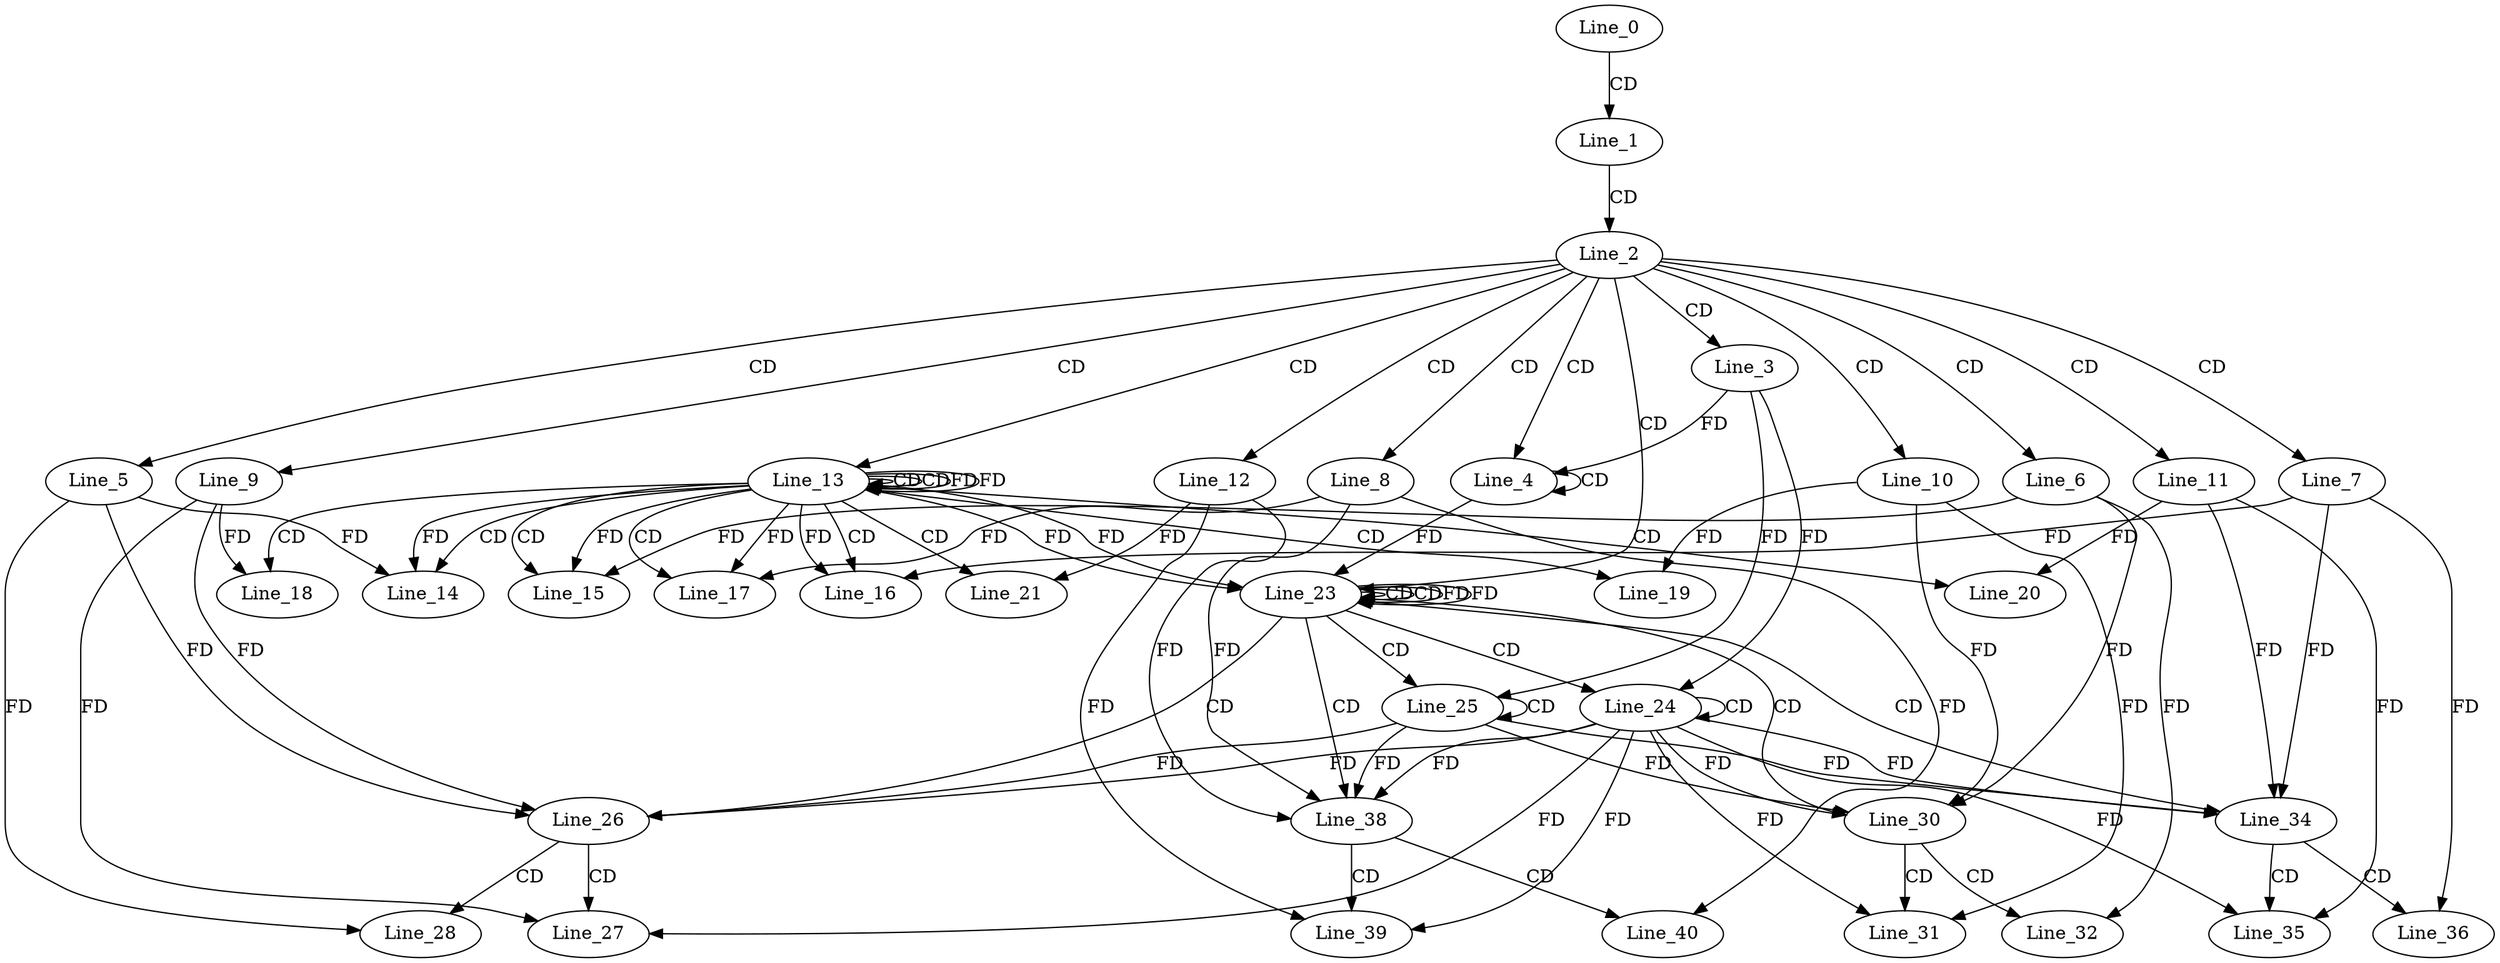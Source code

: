 digraph G {
  Line_0;
  Line_1;
  Line_2;
  Line_3;
  Line_4;
  Line_4;
  Line_5;
  Line_6;
  Line_7;
  Line_8;
  Line_9;
  Line_10;
  Line_11;
  Line_12;
  Line_13;
  Line_13;
  Line_13;
  Line_14;
  Line_15;
  Line_16;
  Line_17;
  Line_18;
  Line_19;
  Line_20;
  Line_21;
  Line_23;
  Line_23;
  Line_23;
  Line_24;
  Line_24;
  Line_25;
  Line_25;
  Line_26;
  Line_26;
  Line_26;
  Line_27;
  Line_28;
  Line_30;
  Line_30;
  Line_30;
  Line_31;
  Line_32;
  Line_34;
  Line_34;
  Line_34;
  Line_35;
  Line_36;
  Line_38;
  Line_38;
  Line_38;
  Line_39;
  Line_40;
  Line_0 -> Line_1 [ label="CD" ];
  Line_1 -> Line_2 [ label="CD" ];
  Line_2 -> Line_3 [ label="CD" ];
  Line_2 -> Line_4 [ label="CD" ];
  Line_4 -> Line_4 [ label="CD" ];
  Line_3 -> Line_4 [ label="FD" ];
  Line_2 -> Line_5 [ label="CD" ];
  Line_2 -> Line_6 [ label="CD" ];
  Line_2 -> Line_7 [ label="CD" ];
  Line_2 -> Line_8 [ label="CD" ];
  Line_2 -> Line_9 [ label="CD" ];
  Line_2 -> Line_10 [ label="CD" ];
  Line_2 -> Line_11 [ label="CD" ];
  Line_2 -> Line_12 [ label="CD" ];
  Line_2 -> Line_13 [ label="CD" ];
  Line_13 -> Line_13 [ label="CD" ];
  Line_13 -> Line_13 [ label="CD" ];
  Line_13 -> Line_13 [ label="FD" ];
  Line_13 -> Line_14 [ label="CD" ];
  Line_5 -> Line_14 [ label="FD" ];
  Line_13 -> Line_14 [ label="FD" ];
  Line_13 -> Line_15 [ label="CD" ];
  Line_6 -> Line_15 [ label="FD" ];
  Line_13 -> Line_15 [ label="FD" ];
  Line_13 -> Line_16 [ label="CD" ];
  Line_7 -> Line_16 [ label="FD" ];
  Line_13 -> Line_16 [ label="FD" ];
  Line_13 -> Line_17 [ label="CD" ];
  Line_8 -> Line_17 [ label="FD" ];
  Line_13 -> Line_17 [ label="FD" ];
  Line_13 -> Line_18 [ label="CD" ];
  Line_9 -> Line_18 [ label="FD" ];
  Line_13 -> Line_19 [ label="CD" ];
  Line_10 -> Line_19 [ label="FD" ];
  Line_13 -> Line_20 [ label="CD" ];
  Line_11 -> Line_20 [ label="FD" ];
  Line_13 -> Line_21 [ label="CD" ];
  Line_12 -> Line_21 [ label="FD" ];
  Line_2 -> Line_23 [ label="CD" ];
  Line_23 -> Line_23 [ label="CD" ];
  Line_13 -> Line_23 [ label="FD" ];
  Line_4 -> Line_23 [ label="FD" ];
  Line_23 -> Line_23 [ label="CD" ];
  Line_23 -> Line_23 [ label="FD" ];
  Line_13 -> Line_23 [ label="FD" ];
  Line_23 -> Line_24 [ label="CD" ];
  Line_24 -> Line_24 [ label="CD" ];
  Line_3 -> Line_24 [ label="FD" ];
  Line_23 -> Line_25 [ label="CD" ];
  Line_25 -> Line_25 [ label="CD" ];
  Line_3 -> Line_25 [ label="FD" ];
  Line_23 -> Line_26 [ label="CD" ];
  Line_9 -> Line_26 [ label="FD" ];
  Line_24 -> Line_26 [ label="FD" ];
  Line_5 -> Line_26 [ label="FD" ];
  Line_25 -> Line_26 [ label="FD" ];
  Line_26 -> Line_27 [ label="CD" ];
  Line_9 -> Line_27 [ label="FD" ];
  Line_24 -> Line_27 [ label="FD" ];
  Line_26 -> Line_28 [ label="CD" ];
  Line_5 -> Line_28 [ label="FD" ];
  Line_23 -> Line_30 [ label="CD" ];
  Line_10 -> Line_30 [ label="FD" ];
  Line_24 -> Line_30 [ label="FD" ];
  Line_6 -> Line_30 [ label="FD" ];
  Line_25 -> Line_30 [ label="FD" ];
  Line_30 -> Line_31 [ label="CD" ];
  Line_10 -> Line_31 [ label="FD" ];
  Line_24 -> Line_31 [ label="FD" ];
  Line_30 -> Line_32 [ label="CD" ];
  Line_6 -> Line_32 [ label="FD" ];
  Line_23 -> Line_34 [ label="CD" ];
  Line_11 -> Line_34 [ label="FD" ];
  Line_24 -> Line_34 [ label="FD" ];
  Line_7 -> Line_34 [ label="FD" ];
  Line_25 -> Line_34 [ label="FD" ];
  Line_34 -> Line_35 [ label="CD" ];
  Line_11 -> Line_35 [ label="FD" ];
  Line_24 -> Line_35 [ label="FD" ];
  Line_34 -> Line_36 [ label="CD" ];
  Line_7 -> Line_36 [ label="FD" ];
  Line_23 -> Line_38 [ label="CD" ];
  Line_12 -> Line_38 [ label="FD" ];
  Line_24 -> Line_38 [ label="FD" ];
  Line_8 -> Line_38 [ label="FD" ];
  Line_25 -> Line_38 [ label="FD" ];
  Line_38 -> Line_39 [ label="CD" ];
  Line_12 -> Line_39 [ label="FD" ];
  Line_24 -> Line_39 [ label="FD" ];
  Line_38 -> Line_40 [ label="CD" ];
  Line_8 -> Line_40 [ label="FD" ];
  Line_13 -> Line_13 [ label="FD" ];
  Line_23 -> Line_23 [ label="FD" ];
}
